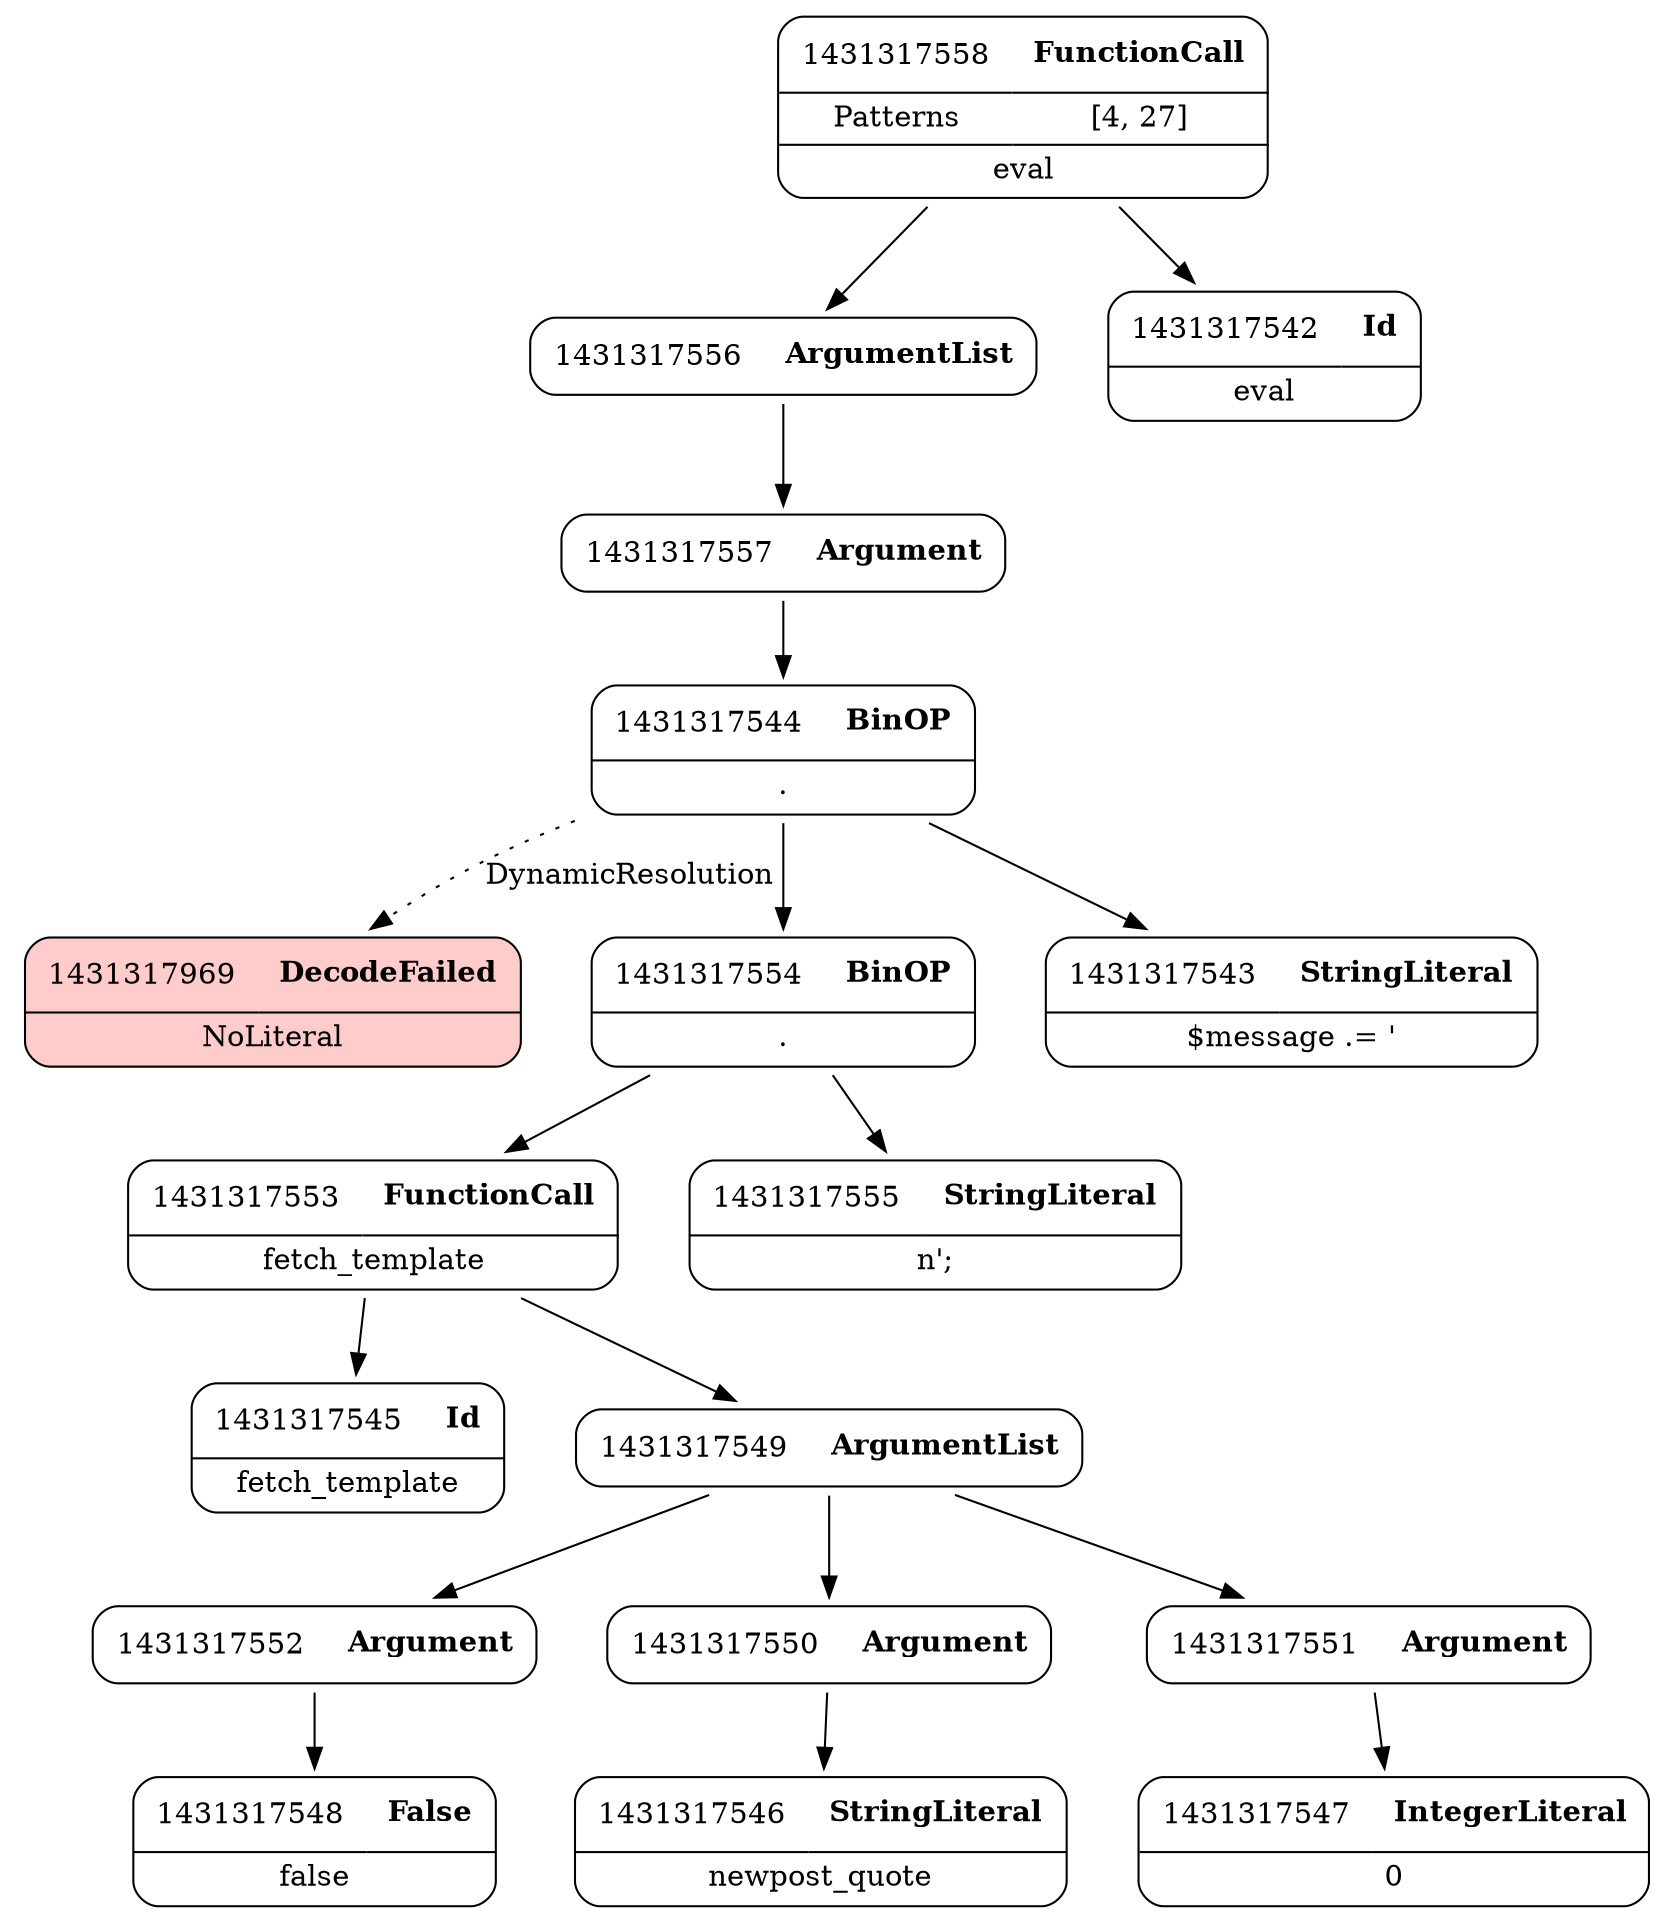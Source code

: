 digraph ast {
node [shape=none];
1431317552 [label=<<TABLE border='1' cellspacing='0' cellpadding='10' style='rounded' ><TR><TD border='0'>1431317552</TD><TD border='0'><B>Argument</B></TD></TR></TABLE>>];
1431317552 -> 1431317548 [weight=2];
1431317553 [label=<<TABLE border='1' cellspacing='0' cellpadding='10' style='rounded' ><TR><TD border='0'>1431317553</TD><TD border='0'><B>FunctionCall</B></TD></TR><HR/><TR><TD border='0' cellpadding='5' colspan='2'>fetch_template</TD></TR></TABLE>>];
1431317553 -> 1431317545 [weight=2];
1431317553 -> 1431317549 [weight=2];
1431317969 [label=<<TABLE border='1' cellspacing='0' cellpadding='10' style='rounded' bgcolor='#FFCCCC' ><TR><TD border='0'>1431317969</TD><TD border='0'><B>DecodeFailed</B></TD></TR><HR/><TR><TD border='0' cellpadding='5' colspan='2'>NoLiteral</TD></TR></TABLE>>];
1431317554 [label=<<TABLE border='1' cellspacing='0' cellpadding='10' style='rounded' ><TR><TD border='0'>1431317554</TD><TD border='0'><B>BinOP</B></TD></TR><HR/><TR><TD border='0' cellpadding='5' colspan='2'>.</TD></TR></TABLE>>];
1431317554 -> 1431317553 [weight=2];
1431317554 -> 1431317555 [weight=2];
1431317555 [label=<<TABLE border='1' cellspacing='0' cellpadding='10' style='rounded' ><TR><TD border='0'>1431317555</TD><TD border='0'><B>StringLiteral</B></TD></TR><HR/><TR><TD border='0' cellpadding='5' colspan='2'>n';</TD></TR></TABLE>>];
1431317556 [label=<<TABLE border='1' cellspacing='0' cellpadding='10' style='rounded' ><TR><TD border='0'>1431317556</TD><TD border='0'><B>ArgumentList</B></TD></TR></TABLE>>];
1431317556 -> 1431317557 [weight=2];
1431317557 [label=<<TABLE border='1' cellspacing='0' cellpadding='10' style='rounded' ><TR><TD border='0'>1431317557</TD><TD border='0'><B>Argument</B></TD></TR></TABLE>>];
1431317557 -> 1431317544 [weight=2];
1431317558 [label=<<TABLE border='1' cellspacing='0' cellpadding='10' style='rounded' ><TR><TD border='0'>1431317558</TD><TD border='0'><B>FunctionCall</B></TD></TR><HR/><TR><TD border='0' cellpadding='5'>Patterns</TD><TD border='0' cellpadding='5'>[4, 27]</TD></TR><HR/><TR><TD border='0' cellpadding='5' colspan='2'>eval</TD></TR></TABLE>>];
1431317558 -> 1431317542 [weight=2];
1431317558 -> 1431317556 [weight=2];
1431317542 [label=<<TABLE border='1' cellspacing='0' cellpadding='10' style='rounded' ><TR><TD border='0'>1431317542</TD><TD border='0'><B>Id</B></TD></TR><HR/><TR><TD border='0' cellpadding='5' colspan='2'>eval</TD></TR></TABLE>>];
1431317543 [label=<<TABLE border='1' cellspacing='0' cellpadding='10' style='rounded' ><TR><TD border='0'>1431317543</TD><TD border='0'><B>StringLiteral</B></TD></TR><HR/><TR><TD border='0' cellpadding='5' colspan='2'>$message .= '</TD></TR></TABLE>>];
1431317544 [label=<<TABLE border='1' cellspacing='0' cellpadding='10' style='rounded' ><TR><TD border='0'>1431317544</TD><TD border='0'><B>BinOP</B></TD></TR><HR/><TR><TD border='0' cellpadding='5' colspan='2'>.</TD></TR></TABLE>>];
1431317544 -> 1431317543 [weight=2];
1431317544 -> 1431317554 [weight=2];
1431317544 -> 1431317969 [style=dotted,label=DynamicResolution];
1431317545 [label=<<TABLE border='1' cellspacing='0' cellpadding='10' style='rounded' ><TR><TD border='0'>1431317545</TD><TD border='0'><B>Id</B></TD></TR><HR/><TR><TD border='0' cellpadding='5' colspan='2'>fetch_template</TD></TR></TABLE>>];
1431317546 [label=<<TABLE border='1' cellspacing='0' cellpadding='10' style='rounded' ><TR><TD border='0'>1431317546</TD><TD border='0'><B>StringLiteral</B></TD></TR><HR/><TR><TD border='0' cellpadding='5' colspan='2'>newpost_quote</TD></TR></TABLE>>];
1431317547 [label=<<TABLE border='1' cellspacing='0' cellpadding='10' style='rounded' ><TR><TD border='0'>1431317547</TD><TD border='0'><B>IntegerLiteral</B></TD></TR><HR/><TR><TD border='0' cellpadding='5' colspan='2'>0</TD></TR></TABLE>>];
1431317548 [label=<<TABLE border='1' cellspacing='0' cellpadding='10' style='rounded' ><TR><TD border='0'>1431317548</TD><TD border='0'><B>False</B></TD></TR><HR/><TR><TD border='0' cellpadding='5' colspan='2'>false</TD></TR></TABLE>>];
1431317549 [label=<<TABLE border='1' cellspacing='0' cellpadding='10' style='rounded' ><TR><TD border='0'>1431317549</TD><TD border='0'><B>ArgumentList</B></TD></TR></TABLE>>];
1431317549 -> 1431317550 [weight=2];
1431317549 -> 1431317551 [weight=2];
1431317549 -> 1431317552 [weight=2];
1431317550 [label=<<TABLE border='1' cellspacing='0' cellpadding='10' style='rounded' ><TR><TD border='0'>1431317550</TD><TD border='0'><B>Argument</B></TD></TR></TABLE>>];
1431317550 -> 1431317546 [weight=2];
1431317551 [label=<<TABLE border='1' cellspacing='0' cellpadding='10' style='rounded' ><TR><TD border='0'>1431317551</TD><TD border='0'><B>Argument</B></TD></TR></TABLE>>];
1431317551 -> 1431317547 [weight=2];
}
